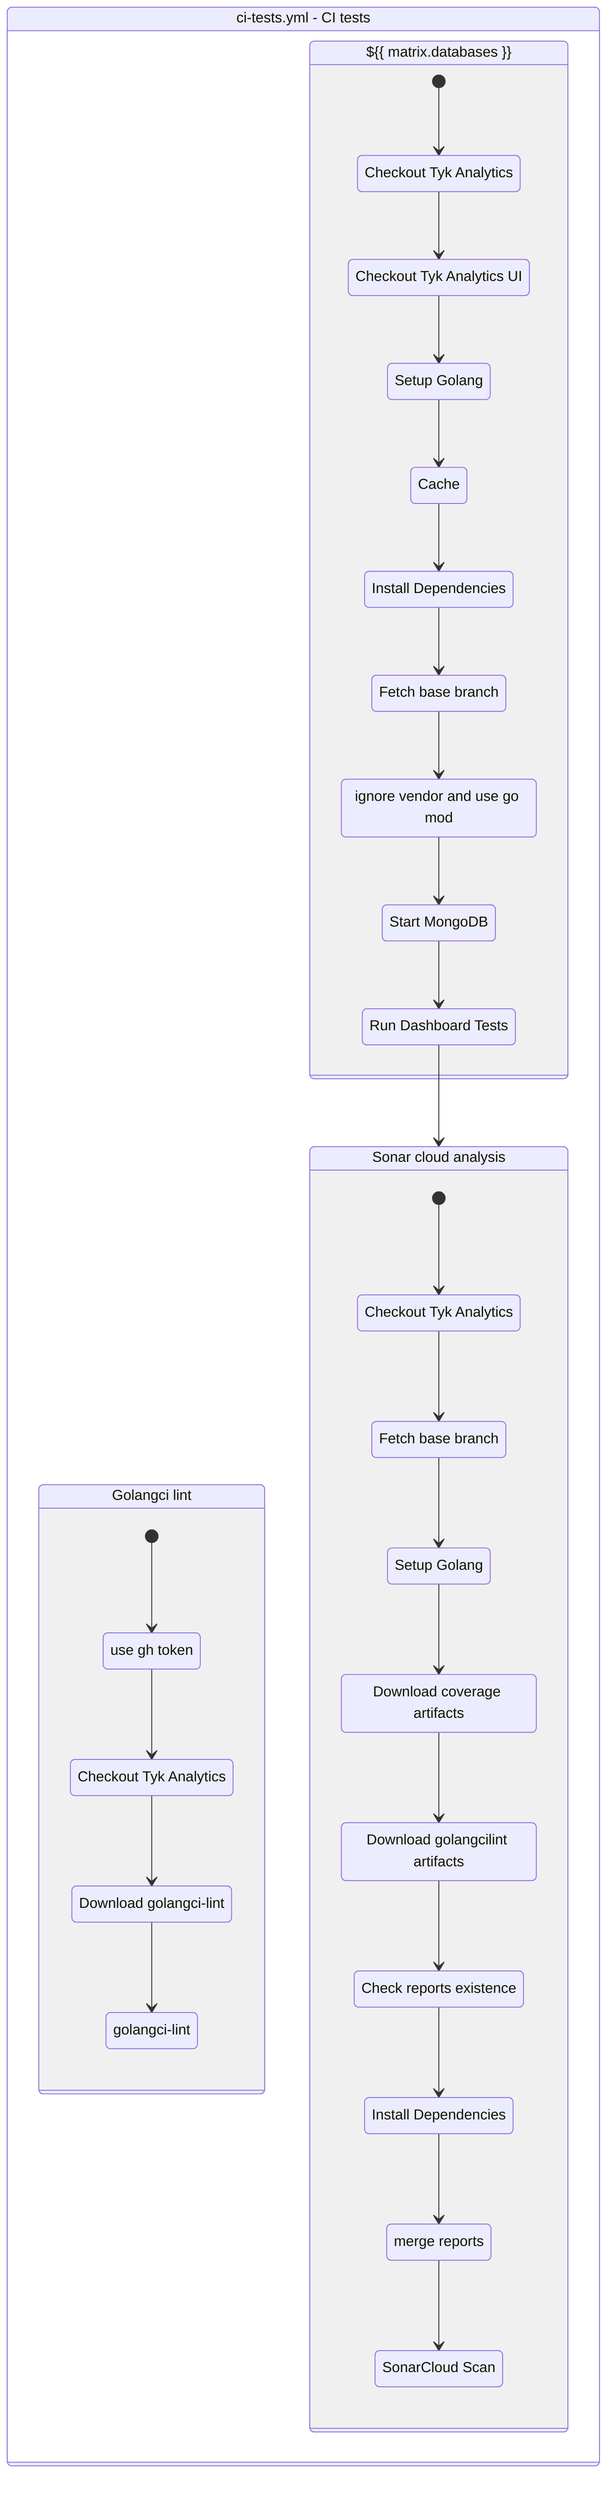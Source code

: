 stateDiagram-v2
    workflow : ci-tests.yml - CI tests
    state workflow {
        golangci_lint: Golangci lint
        state golangci_lint {
            [*] --> step0golangci_lint
            step0golangci_lint : use gh token
            step0golangci_lint --> step1golangci_lint
            step1golangci_lint : Checkout Tyk Analytics
            step1golangci_lint --> step2golangci_lint
            step2golangci_lint : Download golangci-lint
            step2golangci_lint --> step3golangci_lint
            step3golangci_lint : golangci-lint
        }

        test: ${{ matrix.databases }}
        state test {
            [*] --> step0test
            step0test : Checkout Tyk Analytics
            step0test --> step1test
            step1test : Checkout Tyk Analytics UI
            step1test --> step2test
            step2test : Setup Golang
            step2test --> step3test
            step3test : Cache
            step3test --> step4test
            step4test : Install Dependencies
            step4test --> step5test
            step5test : Fetch base branch
            step5test --> step6test
            step6test : ignore vendor and use go mod
            step6test --> step7test
            step7test : Start MongoDB
            step7test --> step8test
            step8test : Run Dashboard Tests
            step8test --> sonar_cloud_analysis
        }

        sonar_cloud_analysis: Sonar cloud analysis
        state sonar_cloud_analysis {
            [*] --> step0sonar_cloud_analysis
            step0sonar_cloud_analysis : Checkout Tyk Analytics
            step0sonar_cloud_analysis --> step1sonar_cloud_analysis
            step1sonar_cloud_analysis : Fetch base branch
            step1sonar_cloud_analysis --> step2sonar_cloud_analysis
            step2sonar_cloud_analysis : Setup Golang
            step2sonar_cloud_analysis --> step3sonar_cloud_analysis
            step3sonar_cloud_analysis : Download coverage artifacts
            step3sonar_cloud_analysis --> step4sonar_cloud_analysis
            step4sonar_cloud_analysis : Download golangcilint artifacts
            step4sonar_cloud_analysis --> step5sonar_cloud_analysis
            step5sonar_cloud_analysis : Check reports existence
            step5sonar_cloud_analysis --> step6sonar_cloud_analysis
            step6sonar_cloud_analysis : Install Dependencies
            step6sonar_cloud_analysis --> step7sonar_cloud_analysis
            step7sonar_cloud_analysis : merge reports
            step7sonar_cloud_analysis --> step8sonar_cloud_analysis
            step8sonar_cloud_analysis : SonarCloud Scan
        }
    }